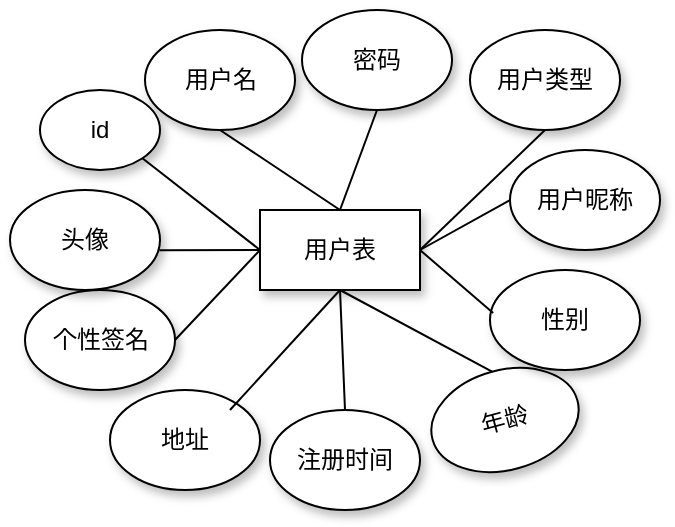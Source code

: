 <mxfile version="14.4.4" type="github">
  <diagram id="aUVJp8EklPoVdV9Hms_f" name="Page-1">
    <mxGraphModel dx="813" dy="435" grid="1" gridSize="10" guides="1" tooltips="1" connect="1" arrows="1" fold="1" page="1" pageScale="1" pageWidth="827" pageHeight="1169" math="0" shadow="0">
      <root>
        <mxCell id="0" />
        <mxCell id="1" parent="0" />
        <mxCell id="1niqHVQiEYOM2pVS4LOJ-19" value="年龄" style="ellipse;whiteSpace=wrap;html=1;shadow=1;rotation=-15;" vertex="1" parent="1">
          <mxGeometry x="440" y="870" width="75" height="50" as="geometry" />
        </mxCell>
        <mxCell id="1niqHVQiEYOM2pVS4LOJ-20" value="注册时间" style="ellipse;whiteSpace=wrap;html=1;shadow=1;" vertex="1" parent="1">
          <mxGeometry x="360" y="890" width="75" height="50" as="geometry" />
        </mxCell>
        <mxCell id="1niqHVQiEYOM2pVS4LOJ-1" value="用户表" style="rounded=0;whiteSpace=wrap;html=1;shadow=1;" vertex="1" parent="1">
          <mxGeometry x="355" y="790" width="80" height="40" as="geometry" />
        </mxCell>
        <mxCell id="1niqHVQiEYOM2pVS4LOJ-2" value="id" style="ellipse;whiteSpace=wrap;html=1;shadow=1;" vertex="1" parent="1">
          <mxGeometry x="245" y="730" width="60" height="40" as="geometry" />
        </mxCell>
        <mxCell id="1niqHVQiEYOM2pVS4LOJ-3" value="用户名" style="ellipse;whiteSpace=wrap;html=1;shadow=1;" vertex="1" parent="1">
          <mxGeometry x="297.5" y="700" width="75" height="50" as="geometry" />
        </mxCell>
        <mxCell id="1niqHVQiEYOM2pVS4LOJ-15" value="密码" style="ellipse;whiteSpace=wrap;html=1;shadow=1;" vertex="1" parent="1">
          <mxGeometry x="376" y="690" width="75" height="50" as="geometry" />
        </mxCell>
        <mxCell id="1niqHVQiEYOM2pVS4LOJ-16" value="用户类型" style="ellipse;whiteSpace=wrap;html=1;shadow=1;" vertex="1" parent="1">
          <mxGeometry x="460" y="700" width="75" height="50" as="geometry" />
        </mxCell>
        <mxCell id="1niqHVQiEYOM2pVS4LOJ-17" value="用户昵称" style="ellipse;whiteSpace=wrap;html=1;shadow=1;" vertex="1" parent="1">
          <mxGeometry x="480" y="760" width="75" height="50" as="geometry" />
        </mxCell>
        <mxCell id="1niqHVQiEYOM2pVS4LOJ-18" value="性别" style="ellipse;whiteSpace=wrap;html=1;shadow=1;" vertex="1" parent="1">
          <mxGeometry x="470" y="820" width="75" height="50" as="geometry" />
        </mxCell>
        <mxCell id="1niqHVQiEYOM2pVS4LOJ-21" value="地址" style="ellipse;whiteSpace=wrap;html=1;shadow=1;" vertex="1" parent="1">
          <mxGeometry x="280" y="880" width="75" height="50" as="geometry" />
        </mxCell>
        <mxCell id="1niqHVQiEYOM2pVS4LOJ-22" value="个性签名" style="ellipse;whiteSpace=wrap;html=1;shadow=1;" vertex="1" parent="1">
          <mxGeometry x="237.5" y="830" width="75" height="50" as="geometry" />
        </mxCell>
        <mxCell id="1niqHVQiEYOM2pVS4LOJ-23" value="头像" style="ellipse;whiteSpace=wrap;html=1;shadow=1;" vertex="1" parent="1">
          <mxGeometry x="230" y="780" width="75" height="50" as="geometry" />
        </mxCell>
        <mxCell id="1niqHVQiEYOM2pVS4LOJ-24" value="" style="endArrow=none;html=1;entryX=0;entryY=0.5;entryDx=0;entryDy=0;exitX=0.996;exitY=0.603;exitDx=0;exitDy=0;exitPerimeter=0;" edge="1" parent="1" source="1niqHVQiEYOM2pVS4LOJ-23" target="1niqHVQiEYOM2pVS4LOJ-1">
          <mxGeometry width="50" height="50" relative="1" as="geometry">
            <mxPoint x="300" y="820" as="sourcePoint" />
            <mxPoint x="350" y="770" as="targetPoint" />
          </mxGeometry>
        </mxCell>
        <mxCell id="1niqHVQiEYOM2pVS4LOJ-25" value="" style="endArrow=none;html=1;entryX=0;entryY=0.5;entryDx=0;entryDy=0;exitX=1;exitY=0.5;exitDx=0;exitDy=0;" edge="1" parent="1" source="1niqHVQiEYOM2pVS4LOJ-22" target="1niqHVQiEYOM2pVS4LOJ-1">
          <mxGeometry width="50" height="50" relative="1" as="geometry">
            <mxPoint x="320" y="890" as="sourcePoint" />
            <mxPoint x="370" y="840" as="targetPoint" />
          </mxGeometry>
        </mxCell>
        <mxCell id="1niqHVQiEYOM2pVS4LOJ-27" value="" style="endArrow=none;html=1;entryX=0.5;entryY=1;entryDx=0;entryDy=0;exitX=0.8;exitY=0.2;exitDx=0;exitDy=0;exitPerimeter=0;" edge="1" parent="1" source="1niqHVQiEYOM2pVS4LOJ-21" target="1niqHVQiEYOM2pVS4LOJ-1">
          <mxGeometry width="50" height="50" relative="1" as="geometry">
            <mxPoint x="350" y="910" as="sourcePoint" />
            <mxPoint x="400" y="860" as="targetPoint" />
          </mxGeometry>
        </mxCell>
        <mxCell id="1niqHVQiEYOM2pVS4LOJ-28" value="" style="endArrow=none;html=1;entryX=0.5;entryY=1;entryDx=0;entryDy=0;exitX=0.5;exitY=0;exitDx=0;exitDy=0;" edge="1" parent="1" source="1niqHVQiEYOM2pVS4LOJ-20" target="1niqHVQiEYOM2pVS4LOJ-1">
          <mxGeometry width="50" height="50" relative="1" as="geometry">
            <mxPoint x="370" y="900" as="sourcePoint" />
            <mxPoint x="420" y="850" as="targetPoint" />
          </mxGeometry>
        </mxCell>
        <mxCell id="1niqHVQiEYOM2pVS4LOJ-29" value="" style="endArrow=none;html=1;exitX=0.5;exitY=0;exitDx=0;exitDy=0;" edge="1" parent="1" source="1niqHVQiEYOM2pVS4LOJ-19">
          <mxGeometry width="50" height="50" relative="1" as="geometry">
            <mxPoint x="70" y="840" as="sourcePoint" />
            <mxPoint x="395" y="830" as="targetPoint" />
          </mxGeometry>
        </mxCell>
        <mxCell id="1niqHVQiEYOM2pVS4LOJ-30" value="" style="endArrow=none;html=1;entryX=1;entryY=0.5;entryDx=0;entryDy=0;exitX=0.021;exitY=0.431;exitDx=0;exitDy=0;exitPerimeter=0;" edge="1" parent="1" source="1niqHVQiEYOM2pVS4LOJ-18" target="1niqHVQiEYOM2pVS4LOJ-1">
          <mxGeometry width="50" height="50" relative="1" as="geometry">
            <mxPoint x="570" y="900" as="sourcePoint" />
            <mxPoint x="620" y="850" as="targetPoint" />
          </mxGeometry>
        </mxCell>
        <mxCell id="1niqHVQiEYOM2pVS4LOJ-31" value="" style="endArrow=none;html=1;entryX=0;entryY=0.5;entryDx=0;entryDy=0;exitX=1;exitY=0.5;exitDx=0;exitDy=0;" edge="1" parent="1" source="1niqHVQiEYOM2pVS4LOJ-1" target="1niqHVQiEYOM2pVS4LOJ-17">
          <mxGeometry width="50" height="50" relative="1" as="geometry">
            <mxPoint x="440" y="810" as="sourcePoint" />
            <mxPoint x="480" y="760" as="targetPoint" />
          </mxGeometry>
        </mxCell>
        <mxCell id="1niqHVQiEYOM2pVS4LOJ-32" value="" style="endArrow=none;html=1;entryX=0.5;entryY=1;entryDx=0;entryDy=0;exitX=1;exitY=0.5;exitDx=0;exitDy=0;" edge="1" parent="1" source="1niqHVQiEYOM2pVS4LOJ-1" target="1niqHVQiEYOM2pVS4LOJ-16">
          <mxGeometry width="50" height="50" relative="1" as="geometry">
            <mxPoint x="440" y="810" as="sourcePoint" />
            <mxPoint x="480" y="760" as="targetPoint" />
          </mxGeometry>
        </mxCell>
        <mxCell id="1niqHVQiEYOM2pVS4LOJ-33" value="" style="endArrow=none;html=1;exitX=0.5;exitY=0;exitDx=0;exitDy=0;entryX=0.5;entryY=1;entryDx=0;entryDy=0;" edge="1" parent="1" source="1niqHVQiEYOM2pVS4LOJ-1" target="1niqHVQiEYOM2pVS4LOJ-3">
          <mxGeometry width="50" height="50" relative="1" as="geometry">
            <mxPoint x="300" y="770" as="sourcePoint" />
            <mxPoint x="350" y="720" as="targetPoint" />
          </mxGeometry>
        </mxCell>
        <mxCell id="1niqHVQiEYOM2pVS4LOJ-34" value="" style="endArrow=none;html=1;entryX=0.5;entryY=1;entryDx=0;entryDy=0;exitX=0.5;exitY=0;exitDx=0;exitDy=0;" edge="1" parent="1" source="1niqHVQiEYOM2pVS4LOJ-1" target="1niqHVQiEYOM2pVS4LOJ-15">
          <mxGeometry width="50" height="50" relative="1" as="geometry">
            <mxPoint x="340" y="680" as="sourcePoint" />
            <mxPoint x="390" y="630" as="targetPoint" />
          </mxGeometry>
        </mxCell>
        <mxCell id="1niqHVQiEYOM2pVS4LOJ-35" value="" style="endArrow=none;html=1;entryX=1;entryY=1;entryDx=0;entryDy=0;exitX=0;exitY=0.5;exitDx=0;exitDy=0;" edge="1" parent="1" source="1niqHVQiEYOM2pVS4LOJ-1" target="1niqHVQiEYOM2pVS4LOJ-2">
          <mxGeometry width="50" height="50" relative="1" as="geometry">
            <mxPoint x="110" y="800" as="sourcePoint" />
            <mxPoint x="160" y="750" as="targetPoint" />
          </mxGeometry>
        </mxCell>
      </root>
    </mxGraphModel>
  </diagram>
</mxfile>
